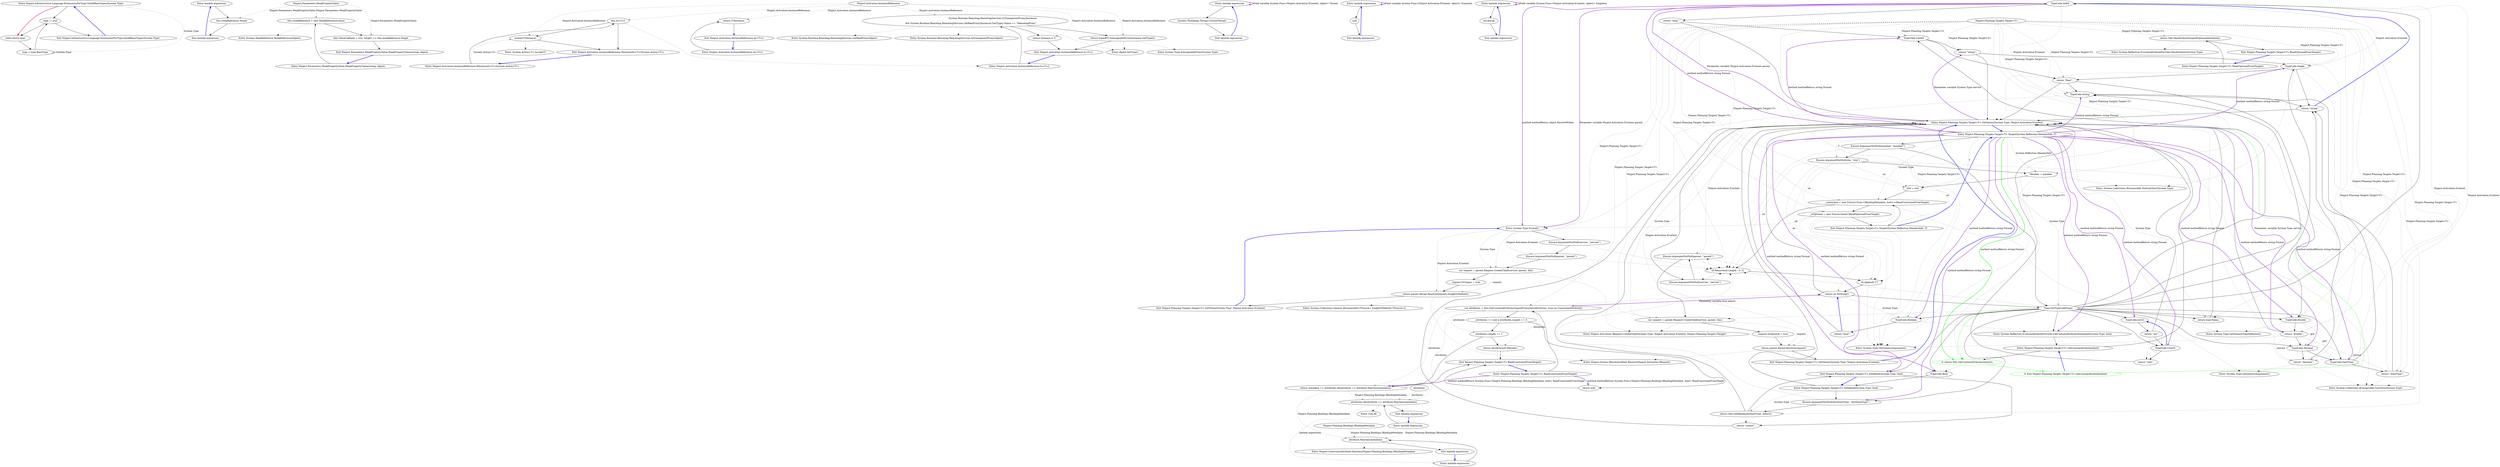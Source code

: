 digraph  {
m0_0 [cluster="Ninject.Infrastructure.Language.ExtensionsForType.GetAllBaseTypes(System.Type)", file="ExtensionsForType.cs", label="Entry Ninject.Infrastructure.Language.ExtensionsForType.GetAllBaseTypes(System.Type)", span="37-37"];
m0_1 [cluster="Ninject.Infrastructure.Language.ExtensionsForType.GetAllBaseTypes(System.Type)", file="ExtensionsForType.cs", label="type != null", span="39-39"];
m0_2 [cluster="Ninject.Infrastructure.Language.ExtensionsForType.GetAllBaseTypes(System.Type)", file="ExtensionsForType.cs", label="yield return type;", span="41-41"];
m0_3 [cluster="Ninject.Infrastructure.Language.ExtensionsForType.GetAllBaseTypes(System.Type)", file="ExtensionsForType.cs", label="type = type.BaseType", span="42-42"];
m0_4 [cluster="Ninject.Infrastructure.Language.ExtensionsForType.GetAllBaseTypes(System.Type)", file="ExtensionsForType.cs", label="Exit Ninject.Infrastructure.Language.ExtensionsForType.GetAllBaseTypes(System.Type)", span="37-37"];
m1_5 [cluster="lambda expression", file="FormatExtensions.cs", label="Entry lambda expression", span="42-42"];
m1_6 [cluster="lambda expression", file="FormatExtensions.cs", label="this.weakReference.Target", span="42-42"];
m1_7 [cluster="lambda expression", file="FormatExtensions.cs", label="Exit lambda expression", span="42-42"];
m1_4 [cluster="System.WeakReference.WeakReference(object)", file="FormatExtensions.cs", label="Entry System.WeakReference.WeakReference(object)", span="0-0"];
m1_0 [cluster="Ninject.Parameters.WeakPropertyValue.WeakPropertyValue(string, object)", file="FormatExtensions.cs", label="Entry Ninject.Parameters.WeakPropertyValue.WeakPropertyValue(string, object)", span="38-38"];
m1_1 [cluster="Ninject.Parameters.WeakPropertyValue.WeakPropertyValue(string, object)", file="FormatExtensions.cs", label="this.weakReference = new WeakReference(value)", span="41-41"];
m1_2 [cluster="Ninject.Parameters.WeakPropertyValue.WeakPropertyValue(string, object)", file="FormatExtensions.cs", label="this.ValueCallback = (ctx, target) => this.weakReference.Target", span="42-42"];
m1_3 [cluster="Ninject.Parameters.WeakPropertyValue.WeakPropertyValue(string, object)", file="FormatExtensions.cs", label="Exit Ninject.Parameters.WeakPropertyValue.WeakPropertyValue(string, object)", span="38-38"];
m1_8 [file="FormatExtensions.cs", label="Ninject.Parameters.WeakPropertyValue", span=""];
m2_6 [cluster="System.Runtime.Remoting.RemotingServices.GetRealProxy(object)", file="InstanceReference.cs", label="Entry System.Runtime.Remoting.RemotingServices.GetRealProxy(object)", span="0-0"];
m2_5 [cluster="System.Runtime.Remoting.RemotingServices.IsTransparentProxy(object)", file="InstanceReference.cs", label="Entry System.Runtime.Remoting.RemotingServices.IsTransparentProxy(object)", span="0-0"];
m2_12 [cluster="Ninject.Activation.InstanceReference.IfInstanceIs<T>(System.Action<T>)", file="InstanceReference.cs", label="Entry Ninject.Activation.InstanceReference.IfInstanceIs<T>(System.Action<T>)", span="69-69"];
m2_13 [cluster="Ninject.Activation.InstanceReference.IfInstanceIs<T>(System.Action<T>)", file="InstanceReference.cs", label="this.Is<T>()", span="71-71"];
m2_14 [cluster="Ninject.Activation.InstanceReference.IfInstanceIs<T>(System.Action<T>)", file="InstanceReference.cs", label="action((T)Instance)", span="72-72"];
m2_15 [cluster="Ninject.Activation.InstanceReference.IfInstanceIs<T>(System.Action<T>)", file="InstanceReference.cs", label="Exit Ninject.Activation.InstanceReference.IfInstanceIs<T>(System.Action<T>)", span="69-69"];
m2_9 [cluster="Ninject.Activation.InstanceReference.As<T>()", file="InstanceReference.cs", label="Entry Ninject.Activation.InstanceReference.As<T>()", span="59-59"];
m2_10 [cluster="Ninject.Activation.InstanceReference.As<T>()", file="InstanceReference.cs", label="return (T)Instance;", span="61-61"];
m2_11 [cluster="Ninject.Activation.InstanceReference.As<T>()", file="InstanceReference.cs", label="Exit Ninject.Activation.InstanceReference.As<T>()", span="59-59"];
m2_16 [cluster="System.Action<T>.Invoke(T)", file="InstanceReference.cs", label="Entry System.Action<T>.Invoke(T)", span="0-0"];
m2_8 [cluster="System.Type.IsAssignableFrom(System.Type)", file="InstanceReference.cs", label="Entry System.Type.IsAssignableFrom(System.Type)", span="0-0"];
m2_7 [cluster="object.GetType()", file="InstanceReference.cs", label="Entry object.GetType()", span="0-0"];
m2_0 [cluster="Ninject.Activation.InstanceReference.Is<T>()", file="InstanceReference.cs", label="Entry Ninject.Activation.InstanceReference.Is<T>()", span="34-34"];
m2_1 [cluster="Ninject.Activation.InstanceReference.Is<T>()", file="InstanceReference.cs", label="System.Runtime.Remoting.RemotingServices.IsTransparentProxy(Instance)\r\n                && System.Runtime.Remoting.RemotingServices.GetRealProxy(Instance).GetType().Name == ''RemotingProxy''", span="37-38"];
m2_2 [cluster="Ninject.Activation.InstanceReference.Is<T>()", file="InstanceReference.cs", label="return typeof(T).IsAssignableFrom(Instance.GetType());", span="44-44"];
m2_3 [cluster="Ninject.Activation.InstanceReference.Is<T>()", file="InstanceReference.cs", label="return Instance is T;", span="51-51"];
m2_4 [cluster="Ninject.Activation.InstanceReference.Is<T>()", file="InstanceReference.cs", label="Exit Ninject.Activation.InstanceReference.Is<T>()", span="34-34"];
m2_17 [file="InstanceReference.cs", label="Ninject.Activation.InstanceReference", span=""];
m3_6 [cluster="lambda expression", file="StandardScopeCallbacks.cs", label="Entry lambda expression", span="34-34"];
m3_0 [cluster="lambda expression", file="StandardScopeCallbacks.cs", label="Entry lambda expression", span="24-24"];
m3_1 [cluster="lambda expression", file="StandardScopeCallbacks.cs", label=null, span="24-24"];
m3_2 [cluster="lambda expression", file="StandardScopeCallbacks.cs", label="Exit lambda expression", span="24-24"];
m3_3 [cluster="lambda expression", file="StandardScopeCallbacks.cs", label="Entry lambda expression", span="29-29"];
m3_4 [cluster="lambda expression", file="StandardScopeCallbacks.cs", label="ctx.Kernel", span="29-29"];
m3_5 [cluster="lambda expression", file="StandardScopeCallbacks.cs", label="Exit lambda expression", span="29-29"];
m3_7 [cluster="lambda expression", file="StandardScopeCallbacks.cs", label="System.Threading.Thread.CurrentThread", span="34-34"];
m3_8 [cluster="lambda expression", file="StandardScopeCallbacks.cs", label="Exit lambda expression", span="34-34"];
m4_28 [cluster="Ninject.Infrastructure.FormatExtensions.Format(System.Type)", file="Target.cs", label="TypeCode.Int64", span="39-39"];
m4_29 [cluster="Ninject.Infrastructure.FormatExtensions.Format(System.Type)", file="Target.cs", label="return ''long'';", span="39-39"];
m4_32 [cluster="Ninject.Infrastructure.FormatExtensions.Format(System.Type)", file="Target.cs", label="TypeCode.Single", span="41-41"];
m4_37 [cluster="Ninject.Infrastructure.FormatExtensions.Format(System.Type)", file="Target.cs", label="return ''decimal'';", span="43-43"];
m4_39 [cluster="Ninject.Infrastructure.FormatExtensions.Format(System.Type)", file="Target.cs", label="return ''DateTime'';", span="44-44"];
m4_40 [cluster="Ninject.Infrastructure.FormatExtensions.Format(System.Type)", file="Target.cs", label="TypeCode.String", span="45-45"];
m4_30 [cluster="Ninject.Infrastructure.FormatExtensions.Format(System.Type)", file="Target.cs", label="TypeCode.UInt64", span="40-40"];
m4_31 [cluster="Ninject.Infrastructure.FormatExtensions.Format(System.Type)", file="Target.cs", label="return ''ulong'';", span="40-40"];
m4_33 [cluster="Ninject.Infrastructure.FormatExtensions.Format(System.Type)", file="Target.cs", label="return ''float'';", span="41-41"];
m4_34 [cluster="Ninject.Infrastructure.FormatExtensions.Format(System.Type)", file="Target.cs", label="TypeCode.Double", span="42-42"];
m4_35 [cluster="Ninject.Infrastructure.FormatExtensions.Format(System.Type)", file="Target.cs", label="return ''double'';", span="42-42"];
m4_36 [cluster="Ninject.Infrastructure.FormatExtensions.Format(System.Type)", file="Target.cs", label="TypeCode.Decimal", span="43-43"];
m4_38 [cluster="Ninject.Infrastructure.FormatExtensions.Format(System.Type)", file="Target.cs", label="TypeCode.DateTime", span="44-44"];
m4_41 [cluster="Ninject.Infrastructure.FormatExtensions.Format(System.Type)", file="Target.cs", label="return ''string'';", span="45-45"];
m4_42 [cluster="Ninject.Infrastructure.FormatExtensions.Format(System.Type)", file="Target.cs", label="return type.Name;", span="46-46"];
m4_69 [cluster="Ninject.Planning.Targets.Target<T>.ReadConstraintFromTarget()", file="Target.cs", label="Entry Ninject.Planning.Targets.Target<T>.ReadConstraintFromTarget()", span="316-316"];
m4_70 [cluster="Ninject.Planning.Targets.Target<T>.ReadConstraintFromTarget()", file="Target.cs", label="var attributes = this.GetCustomAttributes(typeof(ConstraintAttribute), true) as ConstraintAttribute[]", span="318-318"];
m4_71 [cluster="Ninject.Planning.Targets.Target<T>.ReadConstraintFromTarget()", file="Target.cs", label="attributes == null || attributes.Length == 0", span="320-320"];
m4_73 [cluster="Ninject.Planning.Targets.Target<T>.ReadConstraintFromTarget()", file="Target.cs", label="attributes.Length == 1", span="323-323"];
m4_74 [cluster="Ninject.Planning.Targets.Target<T>.ReadConstraintFromTarget()", file="Target.cs", label="return attributes[0].Matches;", span="324-324"];
m4_75 [cluster="Ninject.Planning.Targets.Target<T>.ReadConstraintFromTarget()", file="Target.cs", label="return metadata => attributes.All(attribute => attribute.Matches(metadata));", span="326-326"];
m4_72 [cluster="Ninject.Planning.Targets.Target<T>.ReadConstraintFromTarget()", file="Target.cs", label="return null;", span="321-321"];
m4_76 [cluster="Ninject.Planning.Targets.Target<T>.ReadConstraintFromTarget()", file="Target.cs", label="Exit Ninject.Planning.Targets.Target<T>.ReadConstraintFromTarget()", span="316-316"];
m4_47 [cluster="System.Type.GetGenericArguments()", file="Target.cs", label="Entry System.Type.GetGenericArguments()", span="0-0"];
m4_49 [cluster="System.Type.Format()", file="Target.cs", label="Entry System.Type.Format()", span="7-7"];
m4_58 [cluster="Ninject.Planning.Targets.Target<T>.GetValue(System.Type, Ninject.Activation.IContext)", file="Target.cs", label="Ensure.ArgumentNotNull(service, ''service'')", span="281-281"];
m4_59 [cluster="Ninject.Planning.Targets.Target<T>.GetValue(System.Type, Ninject.Activation.IContext)", file="Target.cs", label="Ensure.ArgumentNotNull(parent, ''parent'')", span="282-282"];
m4_60 [cluster="Ninject.Planning.Targets.Target<T>.GetValue(System.Type, Ninject.Activation.IContext)", file="Target.cs", label="var request = parent.Request.CreateChild(service, parent, this)", span="284-284"];
m4_62 [cluster="Ninject.Planning.Targets.Target<T>.GetValue(System.Type, Ninject.Activation.IContext)", file="Target.cs", label="return parent.Kernel.Resolve(request).SingleOrDefault();", span="286-286"];
m4_61 [cluster="Ninject.Planning.Targets.Target<T>.GetValue(System.Type, Ninject.Activation.IContext)", file="Target.cs", label="request.IsUnique = true", span="285-285"];
m4_63 [cluster="Ninject.Planning.Targets.Target<T>.GetValue(System.Type, Ninject.Activation.IContext)", file="Target.cs", label="Exit Ninject.Planning.Targets.Target<T>.GetValue(System.Type, Ninject.Activation.IContext)", span="279-279"];
m4_10 [cluster="Ninject.Infrastructure.FormatExtensions.Format(System.Type)", file="Target.cs", label="return sb.ToString();", span="25-25"];
m4_11 [cluster="Ninject.Infrastructure.FormatExtensions.Format(System.Type)", file="Target.cs", label="Type.GetTypeCode(type)", span="29-29"];
m4_12 [cluster="Ninject.Infrastructure.FormatExtensions.Format(System.Type)", file="Target.cs", label="TypeCode.Boolean", span="31-31"];
m4_13 [cluster="Ninject.Infrastructure.FormatExtensions.Format(System.Type)", file="Target.cs", label="return ''bool'';", span="31-31"];
m4_9 [cluster="Ninject.Infrastructure.FormatExtensions.Format(System.Type)", file="Target.cs", label="sb.Append('']'')", span="23-23"];
m4_80 [cluster="Unk.All", file="Target.cs", label="Entry Unk.All", span=""];
m4_18 [cluster="Ninject.Infrastructure.FormatExtensions.Format(System.Type)", file="Target.cs", label="TypeCode.Byte", span="34-34"];
m4_44 [cluster="System.Collections.IEnumerable.CastSlow(System.Type)", file="Target.cs", label="Entry System.Collections.IEnumerable.CastSlow(System.Type)", span="23-23"];
m4_24 [cluster="Ninject.Infrastructure.FormatExtensions.Format(System.Type)", file="Target.cs", label="TypeCode.Int32", span="37-37"];
m4_25 [cluster="Ninject.Infrastructure.FormatExtensions.Format(System.Type)", file="Target.cs", label="return ''int'';", span="37-37"];
m4_26 [cluster="Ninject.Infrastructure.FormatExtensions.Format(System.Type)", file="Target.cs", label="TypeCode.UInt32", span="38-38"];
m4_51 [cluster="Ninject.Planning.Targets.Target<T>.GetValues(System.Type, Ninject.Activation.IContext)", file="Target.cs", label="Ensure.ArgumentNotNull(parent, ''parent'')", span="266-266"];
m4_56 [cluster="Ninject.Activation.IRequest.CreateChild(System.Type, Ninject.Activation.IContext, Ninject.Planning.Targets.ITarget)", file="Target.cs", label="Entry Ninject.Activation.IRequest.CreateChild(System.Type, Ninject.Activation.IContext, Ninject.Planning.Targets.ITarget)", span="106-106"];
m4_23 [cluster="Ninject.Infrastructure.FormatExtensions.Format(System.Type)", file="Target.cs", label="return ''ushort'';", span="36-36"];
m4_48 [cluster="System.Type.GetGenericArguments()", file="Target.cs", label="Entry System.Type.GetGenericArguments()", span="0-0"];
m4_27 [cluster="Ninject.Infrastructure.FormatExtensions.Format(System.Type)", file="Target.cs", label="return ''uint'';", span="38-38"];
m4_46 [cluster="System.Type.GetGenericTypeDefinition()", file="Target.cs", label="Entry System.Type.GetGenericTypeDefinition()", span="0-0"];
m4_8 [cluster="Ninject.Infrastructure.FormatExtensions.Format(System.Type)", file="Target.cs", label="sb.Remove(sb.Length - 2, 2)", span="22-22"];
m4_0 [cluster="Ninject.Planning.Targets.Target<T>.Target(System.Reflection.MemberInfo, T)", file="Target.cs", label="Entry Ninject.Planning.Targets.Target<T>.Target(System.Reflection.MemberInfo, T)", span="99-99"];
m4_16 [cluster="Ninject.Planning.Targets.Target<T>.GetCustomAttributes(bool)", color=green, community=0, file="Target.cs", label="0: return Site.GetCustomAttributes(inherit);", span="173-173"];
m4_17 [cluster="Ninject.Planning.Targets.Target<T>.GetCustomAttributes(bool)", color=green, community=0, file="Target.cs", label="0: Exit Ninject.Planning.Targets.Target<T>.GetCustomAttributes(bool)", span="165-165"];
m4_1 [cluster="Ninject.Planning.Targets.Target<T>.Target(System.Reflection.MemberInfo, T)", file="Target.cs", label="Ensure.ArgumentNotNull(member, ''member'')", span="101-101"];
m4_3 [cluster="Ninject.Planning.Targets.Target<T>.Target(System.Reflection.MemberInfo, T)", file="Target.cs", label="Member = member", span="104-104"];
m4_5 [cluster="Ninject.Planning.Targets.Target<T>.Target(System.Reflection.MemberInfo, T)", file="Target.cs", label="_constraint = new Future<Func<IBindingMetadata, bool>>(ReadConstraintFromTarget)", span="107-107"];
m4_14 [cluster="System.Reflection.ICustomAttributeProvider.GetCustomAttributesExtended(System.Type, bool)", file="Target.cs", label="Entry System.Reflection.ICustomAttributeProvider.GetCustomAttributesExtended(System.Type, bool)", span="35-35"];
m4_20 [cluster="Ninject.Planning.Targets.Target<T>.IsDefined(System.Type, bool)", file="Target.cs", label="Ensure.ArgumentNotNull(attributeType, ''attributeType'')", span="196-196"];
m4_22 [cluster="Ninject.Planning.Targets.Target<T>.IsDefined(System.Type, bool)", file="Target.cs", label="Exit Ninject.Planning.Targets.Target<T>.IsDefined(System.Type, bool)", span="188-188"];
m4_15 [cluster="Ninject.Planning.Targets.Target<T>.GetCustomAttributes(bool)", file="Target.cs", label="Entry Ninject.Planning.Targets.Target<T>.GetCustomAttributes(bool)", span="165-165"];
m4_19 [cluster="Ninject.Planning.Targets.Target<T>.IsDefined(System.Type, bool)", file="Target.cs", label="Entry Ninject.Planning.Targets.Target<T>.IsDefined(System.Type, bool)", span="188-188"];
m4_21 [cluster="Ninject.Planning.Targets.Target<T>.IsDefined(System.Type, bool)", file="Target.cs", label="return Site.IsDefined(attributeType, inherit);", span="197-197"];
m4_2 [cluster="Ninject.Planning.Targets.Target<T>.Target(System.Reflection.MemberInfo, T)", file="Target.cs", label="Ensure.ArgumentNotNull(site, ''site'')", span="102-102"];
m4_4 [cluster="Ninject.Planning.Targets.Target<T>.Target(System.Reflection.MemberInfo, T)", file="Target.cs", label="Site = site", span="105-105"];
m4_7 [cluster="Ninject.Planning.Targets.Target<T>.Target(System.Reflection.MemberInfo, T)", file="Target.cs", label="Exit Ninject.Planning.Targets.Target<T>.Target(System.Reflection.MemberInfo, T)", span="99-99"];
m4_6 [cluster="Ninject.Planning.Targets.Target<T>.Target(System.Reflection.MemberInfo, T)", file="Target.cs", label="_isOptional = new Future<bool>(ReadOptionalFromTarget)", span="108-108"];
m4_43 [cluster="Ninject.Planning.Targets.Target<T>.GetValues(System.Type, Ninject.Activation.IContext)", file="Target.cs", label="Entry Ninject.Planning.Targets.Target<T>.GetValues(System.Type, Ninject.Activation.IContext)", span="263-263"];
m4_57 [cluster="Ninject.Syntax.IResolutionRoot.Resolve(Ninject.Activation.IRequest)", file="Target.cs", label="Entry Ninject.Syntax.IResolutionRoot.Resolve(Ninject.Activation.IRequest)", span="47-47"];
m4_84 [cluster="Ninject.ConstraintAttribute.Matches(Ninject.Planning.Bindings.IBindingMetadata)", file="Target.cs", label="Entry Ninject.ConstraintAttribute.Matches(Ninject.Planning.Bindings.IBindingMetadata)", span="27-27"];
m4_64 [cluster="System.Collections.Generic.IEnumerable<TSource>.SingleOrDefault<TSource>()", file="Target.cs", label="Entry System.Collections.Generic.IEnumerable<TSource>.SingleOrDefault<TSource>()", span="0-0"];
m4_65 [cluster="Ninject.Planning.Targets.Target<T>.ReadOptionalFromTarget()", file="Target.cs", label="Entry Ninject.Planning.Targets.Target<T>.ReadOptionalFromTarget()", span="299-299"];
m4_66 [cluster="Ninject.Planning.Targets.Target<T>.ReadOptionalFromTarget()", file="Target.cs", label="return Site.HasAttribute(typeof(OptionalAttribute));", span="307-307"];
m4_67 [cluster="Ninject.Planning.Targets.Target<T>.ReadOptionalFromTarget()", file="Target.cs", label="Exit Ninject.Planning.Targets.Target<T>.ReadOptionalFromTarget()", span="299-299"];
m4_81 [cluster="lambda expression", file="Target.cs", label="Entry lambda expression", span="326-326"];
m4_78 [cluster="lambda expression", file="Target.cs", label="attributes.All(attribute => attribute.Matches(metadata))", span="326-326"];
m4_82 [cluster="lambda expression", file="Target.cs", label="attribute.Matches(metadata)", span="326-326"];
m4_77 [cluster="lambda expression", file="Target.cs", label="Entry lambda expression", span="326-326"];
m4_79 [cluster="lambda expression", file="Target.cs", label="Exit lambda expression", span="326-326"];
m4_83 [cluster="lambda expression", file="Target.cs", label="Exit lambda expression", span="326-326"];
m4_68 [cluster="System.Reflection.ICustomAttributeProvider.HasAttribute(System.Type)", file="Target.cs", label="Entry System.Reflection.ICustomAttributeProvider.HasAttribute(System.Type)", span="24-24"];
m4_45 [cluster="System.Collections.IEnumerable.ToArraySlow(System.Type)", file="Target.cs", label="Entry System.Collections.IEnumerable.ToArraySlow(System.Type)", span="33-33"];
m4_50 [cluster="Ninject.Planning.Targets.Target<T>.GetValues(System.Type, Ninject.Activation.IContext)", file="Target.cs", label="Ensure.ArgumentNotNull(service, ''service'')", span="265-265"];
m4_52 [cluster="Ninject.Planning.Targets.Target<T>.GetValues(System.Type, Ninject.Activation.IContext)", file="Target.cs", label="var request = parent.Request.CreateChild(service, parent, this)", span="268-268"];
m4_54 [cluster="Ninject.Planning.Targets.Target<T>.GetValues(System.Type, Ninject.Activation.IContext)", file="Target.cs", label="return parent.Kernel.Resolve(request);", span="270-270"];
m4_53 [cluster="Ninject.Planning.Targets.Target<T>.GetValues(System.Type, Ninject.Activation.IContext)", file="Target.cs", label="request.IsOptional = true", span="269-269"];
m4_55 [cluster="Ninject.Planning.Targets.Target<T>.GetValues(System.Type, Ninject.Activation.IContext)", file="Target.cs", label="Exit Ninject.Planning.Targets.Target<T>.GetValues(System.Type, Ninject.Activation.IContext)", span="263-263"];
m4_85 [file="Target.cs", label="Ninject.Planning.Targets.Target<T>", span=""];
m4_86 [file="Target.cs", label=attributes, span=""];
m4_87 [file="Target.cs", label="Ninject.Planning.Bindings.IBindingMetadata", span=""];
m0_0 -> m0_1  [key=0, style=solid];
m0_0 -> m0_2  [color=crimson, key=0, style=bold];
m0_0 -> m0_3  [color=darkseagreen4, key=1, label="System.Type", style=dashed];
m0_1 -> m0_2  [key=0, style=solid];
m0_1 -> m0_4  [key=0, style=solid];
m0_2 -> m0_3  [key=0, style=solid];
m0_3 -> m0_1  [key=0, style=solid];
m0_3 -> m0_3  [color=darkseagreen4, key=1, label="System.Type", style=dashed];
m0_4 -> m0_0  [color=blue, key=0, style=bold];
m1_5 -> m1_6  [key=0, style=solid];
m1_6 -> m1_7  [key=0, style=solid];
m1_7 -> m1_5  [color=blue, key=0, style=bold];
m1_0 -> m1_1  [key=0, style=solid];
m1_1 -> m1_2  [key=0, style=solid];
m1_1 -> m1_4  [key=2, style=dotted];
m1_2 -> m1_3  [key=0, style=solid];
m1_3 -> m1_0  [color=blue, key=0, style=bold];
m1_8 -> m1_1  [color=darkseagreen4, key=1, label="Ninject.Parameters.WeakPropertyValue", style=dashed];
m1_8 -> m1_2  [color=darkseagreen4, key=1, label="Ninject.Parameters.WeakPropertyValue", style=dashed];
m1_8 -> m1_6  [color=darkseagreen4, key=1, label="Ninject.Parameters.WeakPropertyValue", style=dashed];
m2_12 -> m2_13  [key=0, style=solid];
m2_12 -> m2_14  [color=darkseagreen4, key=1, label="System.Action<T>", style=dashed];
m2_13 -> m2_14  [key=0, style=solid];
m2_13 -> m2_15  [key=0, style=solid];
m2_13 -> m2_0  [key=2, style=dotted];
m2_14 -> m2_15  [key=0, style=solid];
m2_14 -> m2_16  [key=2, style=dotted];
m2_15 -> m2_12  [color=blue, key=0, style=bold];
m2_9 -> m2_10  [key=0, style=solid];
m2_10 -> m2_11  [key=0, style=solid];
m2_11 -> m2_9  [color=blue, key=0, style=bold];
m2_0 -> m2_1  [key=0, style=solid];
m2_1 -> m2_2  [key=0, style=solid];
m2_1 -> m2_3  [key=0, style=solid];
m2_1 -> m2_5  [key=2, style=dotted];
m2_1 -> m2_6  [key=2, style=dotted];
m2_1 -> m2_7  [key=2, style=dotted];
m2_2 -> m2_4  [key=0, style=solid];
m2_2 -> m2_7  [key=2, style=dotted];
m2_2 -> m2_8  [key=2, style=dotted];
m2_3 -> m2_4  [key=0, style=solid];
m2_4 -> m2_0  [color=blue, key=0, style=bold];
m2_17 -> m2_1  [color=darkseagreen4, key=1, label="Ninject.Activation.InstanceReference", style=dashed];
m2_17 -> m2_2  [color=darkseagreen4, key=1, label="Ninject.Activation.InstanceReference", style=dashed];
m2_17 -> m2_3  [color=darkseagreen4, key=1, label="Ninject.Activation.InstanceReference", style=dashed];
m2_17 -> m2_10  [color=darkseagreen4, key=1, label="Ninject.Activation.InstanceReference", style=dashed];
m2_17 -> m2_13  [color=darkseagreen4, key=1, label="Ninject.Activation.InstanceReference", style=dashed];
m2_17 -> m2_14  [color=darkseagreen4, key=1, label="Ninject.Activation.InstanceReference", style=dashed];
m3_6 -> m3_7  [key=0, style=solid];
m3_6 -> m3_6  [color=darkorchid, key=3, label="Field variable System.Func<Ninject.Activation.IContext, object> Thread", style=bold];
m3_0 -> m3_1  [key=0, style=solid];
m3_0 -> m3_0  [color=darkorchid, key=3, label="Field variable System.Func<Ninject.Activation.IContext, object> Transient", style=bold];
m3_1 -> m3_2  [key=0, style=solid];
m3_2 -> m3_0  [color=blue, key=0, style=bold];
m3_3 -> m3_4  [key=0, style=solid];
m3_3 -> m3_3  [color=darkorchid, key=3, label="Field variable System.Func<Ninject.Activation.IContext, object> Singleton", style=bold];
m3_4 -> m3_5  [key=0, style=solid];
m3_5 -> m3_3  [color=blue, key=0, style=bold];
m3_7 -> m3_8  [key=0, style=solid];
m3_8 -> m3_6  [color=blue, key=0, style=bold];
m4_28 -> m4_29  [key=0, style=solid];
m4_28 -> m4_32  [color=darkseagreen4, key=1, label="Ninject.Activation.IContext", style=dashed];
m4_28 -> m4_37  [color=darkseagreen4, key=1, label="Ninject.Activation.IContext", style=dashed];
m4_28 -> m4_39  [color=darkseagreen4, key=1, label="Ninject.Activation.IContext", style=dashed];
m4_28 -> m4_40  [color=darkseagreen4, key=1, label="Ninject.Activation.IContext", style=dashed];
m4_28 -> m4_49  [color=darkorchid, key=3, label="method methodReturn object ResolveWithin", style=bold];
m4_29 -> m4_30  [key=0, style=solid];
m4_29 -> m4_8  [key=2, style=dotted];
m4_29 -> m4_43  [key=0, style=solid];
m4_32 -> m4_41  [key=0, style=solid];
m4_32 -> m4_43  [key=2, style=dotted];
m4_32 -> m4_44  [key=2, style=dotted];
m4_32 -> m4_45  [key=2, style=dotted];
m4_32 -> m4_33  [key=0, style=solid];
m4_37 -> m4_41  [key=0, style=solid];
m4_37 -> m4_43  [key=2, style=dotted];
m4_37 -> m4_44  [key=2, style=dotted];
m4_37 -> m4_48  [key=2, style=dotted];
m4_39 -> m4_41  [key=0, style=solid];
m4_39 -> m4_43  [key=2, style=dotted];
m4_39 -> m4_44  [key=2, style=dotted];
m4_40 -> m4_41  [key=0, style=solid];
m4_40 -> m4_49  [key=2, style=dotted];
m4_30 -> m4_31  [key=0, style=solid];
m4_30 -> m4_33  [key=0, style=solid];
m4_31 -> m4_32  [key=0, style=solid];
m4_31 -> m4_42  [key=2, style=dotted];
m4_31 -> m4_43  [key=0, style=solid];
m4_33 -> m4_34  [key=0, style=solid];
m4_33 -> m4_40  [key=0, style=solid];
m4_33 -> m4_43  [key=0, style=solid];
m4_34 -> m4_35  [key=0, style=solid];
m4_34 -> m4_46  [key=2, style=dotted];
m4_34 -> m4_36  [color=darkseagreen4, key=1, label=gtd, style=dashed];
m4_34 -> m4_38  [color=darkseagreen4, key=1, label=gtd, style=dashed];
m4_35 -> m4_36  [key=0, style=solid];
m4_35 -> m4_47  [key=2, style=dotted];
m4_35 -> m4_37  [color=darkseagreen4, key=1, label=service, style=dashed];
m4_35 -> m4_39  [color=darkseagreen4, key=1, label=service, style=dashed];
m4_35 -> m4_43  [key=0, style=solid];
m4_36 -> m4_37  [key=0, style=solid];
m4_36 -> m4_38  [key=0, style=solid];
m4_38 -> m4_39  [key=0, style=solid];
m4_38 -> m4_40  [key=0, style=solid];
m4_41 -> m4_28  [color=blue, key=0, style=bold];
m4_41 -> m4_43  [key=0, style=solid];
m4_42 -> m4_43  [key=0, style=solid];
m4_69 -> m4_70  [key=0, style=solid];
m4_69 -> m4_72  [color=darkorchid, key=3, label="method methodReturn System.Func<Ninject.Planning.Bindings.IBindingMetadata, bool> ReadConstraintFromTarget", style=bold];
m4_69 -> m4_75  [color=darkorchid, key=3, label="method methodReturn System.Func<Ninject.Planning.Bindings.IBindingMetadata, bool> ReadConstraintFromTarget", style=bold];
m4_70 -> m4_71  [key=0, style=solid];
m4_70 -> m4_10  [key=2, style=dotted];
m4_70 -> m4_73  [color=darkseagreen4, key=1, label=attributes, style=dashed];
m4_70 -> m4_74  [color=darkseagreen4, key=1, label=attributes, style=dashed];
m4_70 -> m4_75  [color=darkseagreen4, key=1, label=attributes, style=dashed];
m4_70 -> m4_78  [color=darkseagreen4, key=1, label=attributes, style=dashed];
m4_71 -> m4_72  [key=0, style=solid];
m4_71 -> m4_73  [key=0, style=solid];
m4_73 -> m4_74  [key=0, style=solid];
m4_73 -> m4_75  [key=0, style=solid];
m4_74 -> m4_76  [key=0, style=solid];
m4_75 -> m4_76  [key=0, style=solid];
m4_75 -> m4_78  [color=darkseagreen4, key=1, label="Ninject.Planning.Bindings.IBindingMetadata", style=dashed];
m4_75 -> m4_82  [color=darkseagreen4, key=1, label="Ninject.Planning.Bindings.IBindingMetadata", style=dashed];
m4_72 -> m4_76  [key=0, style=solid];
m4_76 -> m4_69  [color=blue, key=0, style=bold];
m4_49 -> m4_58  [key=0, style=solid];
m4_49 -> m4_59  [color=darkseagreen4, key=1, label="Ninject.Activation.IContext", style=dashed];
m4_49 -> m4_60  [color=darkseagreen4, key=1, label="System.Type", style=dashed];
m4_49 -> m4_62  [color=darkseagreen4, key=1, label="Ninject.Activation.IContext", style=dashed];
m4_49 -> m4_28  [color=darkorchid, key=3, label="Parameter variable Ninject.Activation.IContext parent", style=bold];
m4_58 -> m4_59  [key=0, style=solid];
m4_58 -> m4_8  [key=2, style=dotted];
m4_59 -> m4_60  [key=0, style=solid];
m4_59 -> m4_8  [key=2, style=dotted];
m4_60 -> m4_61  [key=0, style=solid];
m4_60 -> m4_56  [key=2, style=dotted];
m4_60 -> m4_62  [color=darkseagreen4, key=1, label=request, style=dashed];
m4_62 -> m4_63  [key=0, style=solid];
m4_62 -> m4_57  [key=2, style=dotted];
m4_62 -> m4_64  [key=2, style=dotted];
m4_61 -> m4_62  [key=0, style=solid];
m4_63 -> m4_49  [color=blue, key=0, style=bold];
m4_10 -> m4_11  [key=0, style=solid];
m4_10 -> m4_12  [color=darkseagreen4, key=1, label="System.Type", style=dashed];
m4_10 -> m4_70  [color=darkorchid, key=3, label="Parameter variable bool inherit", style=bold];
m4_10 -> m4_43  [key=0, style=solid];
m4_10 -> m4_51  [key=2, style=dotted];
m4_11 -> m4_12  [key=0, style=solid];
m4_11 -> m4_8  [key=2, style=dotted];
m4_11 -> m4_16  [color=green, key=0, style=solid];
m4_11 -> m4_14  [key=0, style=solid];
m4_11 -> m4_18  [key=0, style=solid];
m4_11 -> m4_20  [key=0, style=solid];
m4_11 -> m4_22  [key=0, style=solid];
m4_11 -> m4_24  [key=0, style=solid];
m4_11 -> m4_26  [key=0, style=solid];
m4_11 -> m4_28  [key=0, style=solid];
m4_11 -> m4_30  [key=0, style=solid];
m4_11 -> m4_32  [key=0, style=solid];
m4_11 -> m4_34  [key=0, style=solid];
m4_11 -> m4_36  [key=0, style=solid];
m4_11 -> m4_38  [key=0, style=solid];
m4_11 -> m4_40  [key=0, style=solid];
m4_11 -> m4_42  [key=0, style=solid];
m4_11 -> m4_52  [key=2, style=dotted];
m4_12 -> m4_13  [key=0, style=solid];
m4_12 -> m4_14  [key=2, style=dotted];
m4_13 -> m4_10  [color=blue, key=0, style=bold];
m4_13 -> m4_43  [key=0, style=solid];
m4_9 -> m4_10  [key=0, style=solid];
m4_9 -> m4_47  [key=2, style=dotted];
m4_18 -> m4_19  [key=0, style=solid];
m4_24 -> m4_25  [key=0, style=solid];
m4_25 -> m4_26  [key=0, style=solid];
m4_25 -> m4_27  [key=2, style=dotted];
m4_25 -> m4_43  [key=0, style=solid];
m4_26 -> m4_24  [color=blue, key=0, style=bold];
m4_26 -> m4_27  [key=0, style=solid];
m4_51 -> m4_52  [key=0, style=solid];
m4_51 -> m4_8  [key=2, style=dotted];
m4_23 -> m4_43  [key=0, style=solid];
m4_27 -> m4_43  [key=0, style=solid];
m4_8 -> m4_9  [key=0, style=solid];
m4_8 -> m4_50  [key=2, style=dotted];
m4_0 -> m4_16  [color=green, key=3, label="method methodReturn string Format", style=bold];
m4_0 -> m4_1  [key=0, style=solid];
m4_0 -> m4_3  [color=darkseagreen4, key=1, label="System.Reflection.MemberInfo", style=dashed];
m4_0 -> m4_5  [color=darkseagreen4, key=1, label="System.Type", style=dashed];
m4_0 -> m4_11  [color=darkseagreen4, key=1, label="System.Type", style=dashed];
m4_0 -> m4_42  [color=darkseagreen4, key=1, label="System.Type", style=dashed];
m4_0 -> m4_12  [color=darkorchid, key=3, label="method methodReturn string Format", style=bold];
m4_0 -> m4_14  [color=darkorchid, key=3, label="method methodReturn string Format", style=bold];
m4_0 -> m4_18  [color=darkorchid, key=3, label="method methodReturn string Format", style=bold];
m4_0 -> m4_20  [color=darkorchid, key=3, label="method methodReturn string Format", style=bold];
m4_0 -> m4_22  [color=darkorchid, key=3, label="method methodReturn string Format", style=bold];
m4_0 -> m4_24  [color=darkorchid, key=3, label="method methodReturn string Format", style=bold];
m4_0 -> m4_26  [color=darkorchid, key=3, label="method methodReturn string Format", style=bold];
m4_0 -> m4_28  [color=darkorchid, key=3, label="method methodReturn string Format", style=bold];
m4_0 -> m4_30  [color=darkorchid, key=3, label="method methodReturn string Format", style=bold];
m4_0 -> m4_32  [color=darkorchid, key=3, label="method methodReturn string Format", style=bold];
m4_0 -> m4_34  [color=darkorchid, key=3, label="method methodReturn string Format", style=bold];
m4_0 -> m4_36  [color=darkorchid, key=3, label="method methodReturn string Format", style=bold];
m4_0 -> m4_38  [color=darkorchid, key=3, label="method methodReturn string Format", style=bold];
m4_0 -> m4_40  [color=darkorchid, key=3, label="method methodReturn string Format", style=bold];
m4_0 -> m4_2  [color=darkseagreen4, key=1, label=T, style=dashed];
m4_0 -> m4_4  [color=darkseagreen4, key=1, label=T, style=dashed];
m4_16 -> m4_17  [color=green, key=0, style=solid];
m4_16 -> m4_18  [key=2, style=dotted];
m4_17 -> m4_43  [color=green, key=0, style=solid];
m4_17 -> m4_15  [color=blue, key=0, style=bold];
m4_1 -> m4_11  [key=0, style=solid];
m4_1 -> m4_2  [key=0, style=solid];
m4_1 -> m4_8  [key=2, style=dotted];
m4_3 -> m4_4  [key=0, style=solid];
m4_3 -> m4_45  [key=2, style=dotted];
m4_3 -> m4_46  [key=2, style=dotted];
m4_3 -> m4_47  [key=2, style=dotted];
m4_5 -> m4_6  [key=0, style=solid];
m4_5 -> m4_8  [key=0, style=solid];
m4_5 -> m4_48  [key=2, style=dotted];
m4_5 -> m4_9  [key=2, style=dotted];
m4_14 -> m4_15  [key=0, style=solid];
m4_20 -> m4_21  [key=0, style=solid];
m4_20 -> m4_8  [key=2, style=dotted];
m4_22 -> m4_23  [key=0, style=solid];
m4_22 -> m4_19  [color=blue, key=0, style=bold];
m4_15 -> m4_43  [key=0, style=solid];
m4_15 -> m4_16  [key=0, style=solid];
m4_19 -> m4_43  [key=0, style=solid];
m4_19 -> m4_20  [key=0, style=solid];
m4_19 -> m4_21  [color=darkseagreen4, key=1, label="System.Type", style=dashed];
m4_21 -> m4_43  [key=0, style=solid];
m4_21 -> m4_22  [key=0, style=solid];
m4_21 -> m4_23  [key=2, style=dotted];
m4_2 -> m4_3  [key=0, style=solid];
m4_2 -> m4_10  [color=darkseagreen4, key=1, label=sb, style=dashed];
m4_2 -> m4_44  [key=2, style=dotted];
m4_2 -> m4_4  [color=darkseagreen4, key=1, label=sb, style=dashed];
m4_2 -> m4_6  [color=darkseagreen4, key=1, label=sb, style=dashed];
m4_2 -> m4_7  [color=darkseagreen4, key=1, label=sb, style=dashed];
m4_2 -> m4_8  [color=darkseagreen4, key=1, label=sb, style=dashed];
m4_2 -> m4_9  [color=darkseagreen4, key=1, label=sb, style=dashed];
m4_4 -> m4_5  [key=0, style=solid];
m4_4 -> m4_47  [key=2, style=dotted];
m4_7 -> m4_5  [key=0, style=solid];
m4_7 -> m4_47  [key=2, style=dotted];
m4_7 -> m4_0  [color=blue, key=0, style=bold];
m4_6 -> m4_47  [key=2, style=dotted];
m4_6 -> m4_7  [key=0, style=solid];
m4_6 -> m4_49  [key=2, style=dotted];
m4_6 -> m4_9  [key=2, style=dotted];
m4_43 -> m4_0  [color=blue, key=0, style=bold];
m4_43 -> m4_50  [key=0, style=solid];
m4_43 -> m4_51  [color=darkseagreen4, key=1, label="Ninject.Activation.IContext", style=dashed];
m4_43 -> m4_52  [color=darkseagreen4, key=1, label="System.Type", style=dashed];
m4_43 -> m4_54  [color=darkseagreen4, key=1, label="Ninject.Activation.IContext", style=dashed];
m4_43 -> m4_31  [color=darkorchid, key=3, label="Parameter variable System.Type service", style=bold];
m4_43 -> m4_35  [color=darkorchid, key=3, label="Parameter variable System.Type service", style=bold];
m4_43 -> m4_28  [color=darkorchid, key=3, label="Parameter variable Ninject.Activation.IContext parent", style=bold];
m4_65 -> m4_66  [key=0, style=solid];
m4_66 -> m4_67  [key=0, style=solid];
m4_66 -> m4_68  [key=2, style=dotted];
m4_67 -> m4_65  [color=blue, key=0, style=bold];
m4_81 -> m4_82  [key=0, style=solid];
m4_78 -> m4_79  [key=0, style=solid];
m4_78 -> m4_80  [key=2, style=dotted];
m4_78 -> m4_81  [color=darkseagreen4, key=1, label="lambda expression", style=dashed];
m4_82 -> m4_83  [key=0, style=solid];
m4_82 -> m4_84  [key=2, style=dotted];
m4_77 -> m4_78  [key=0, style=solid];
m4_77 -> m4_82  [color=darkseagreen4, key=1, label="Ninject.Planning.Bindings.IBindingMetadata", style=dashed];
m4_79 -> m4_77  [color=blue, key=0, style=bold];
m4_83 -> m4_81  [color=blue, key=0, style=bold];
m4_50 -> m4_51  [key=0, style=solid];
m4_50 -> m4_8  [key=2, style=dotted];
m4_52 -> m4_53  [key=0, style=solid];
m4_52 -> m4_56  [key=2, style=dotted];
m4_52 -> m4_54  [color=darkseagreen4, key=1, label=request, style=dashed];
m4_54 -> m4_55  [key=0, style=solid];
m4_54 -> m4_57  [key=2, style=dotted];
m4_53 -> m4_54  [key=0, style=solid];
m4_55 -> m4_43  [color=blue, key=0, style=bold];
m4_85 -> m4_3  [color=darkseagreen4, key=1, label="Ninject.Planning.Targets.Target<T>", style=dashed];
m4_85 -> m4_4  [color=darkseagreen4, key=1, label="Ninject.Planning.Targets.Target<T>", style=dashed];
m4_85 -> m4_5  [color=darkseagreen4, key=1, label="Ninject.Planning.Targets.Target<T>", style=dashed];
m4_85 -> m4_6  [color=darkseagreen4, key=1, label="Ninject.Planning.Targets.Target<T>", style=dashed];
m4_85 -> m4_12  [color=darkseagreen4, key=1, label="Ninject.Planning.Targets.Target<T>", style=dashed];
m4_85 -> m4_16  [color=darkseagreen4, key=1, label="Ninject.Planning.Targets.Target<T>", style=dashed];
m4_85 -> m4_21  [color=darkseagreen4, key=1, label="Ninject.Planning.Targets.Target<T>", style=dashed];
m4_85 -> m4_30  [color=darkseagreen4, key=1, label="Ninject.Planning.Targets.Target<T>", style=dashed];
m4_85 -> m4_31  [color=darkseagreen4, key=1, label="Ninject.Planning.Targets.Target<T>", style=dashed];
m4_85 -> m4_32  [color=darkseagreen4, key=1, label="Ninject.Planning.Targets.Target<T>", style=dashed];
m4_85 -> m4_33  [color=darkseagreen4, key=1, label="Ninject.Planning.Targets.Target<T>", style=dashed];
m4_85 -> m4_34  [color=darkseagreen4, key=1, label="Ninject.Planning.Targets.Target<T>", style=dashed];
m4_85 -> m4_35  [color=darkseagreen4, key=1, label="Ninject.Planning.Targets.Target<T>", style=dashed];
m4_85 -> m4_37  [color=darkseagreen4, key=1, label="Ninject.Planning.Targets.Target<T>", style=dashed];
m4_85 -> m4_39  [color=darkseagreen4, key=1, label="Ninject.Planning.Targets.Target<T>", style=dashed];
m4_85 -> m4_40  [color=darkseagreen4, key=1, label="Ninject.Planning.Targets.Target<T>", style=dashed];
m4_85 -> m4_52  [color=darkseagreen4, key=1, label="Ninject.Planning.Targets.Target<T>", style=dashed];
m4_85 -> m4_60  [color=darkseagreen4, key=1, label="Ninject.Planning.Targets.Target<T>", style=dashed];
m4_85 -> m4_66  [color=darkseagreen4, key=1, label="Ninject.Planning.Targets.Target<T>", style=dashed];
m4_85 -> m4_70  [color=darkseagreen4, key=1, label="Ninject.Planning.Targets.Target<T>", style=dashed];
m4_86 -> m4_78  [color=darkseagreen4, key=1, label=attributes, style=dashed];
m4_87 -> m4_82  [color=darkseagreen4, key=1, label="Ninject.Planning.Bindings.IBindingMetadata", style=dashed];
}
